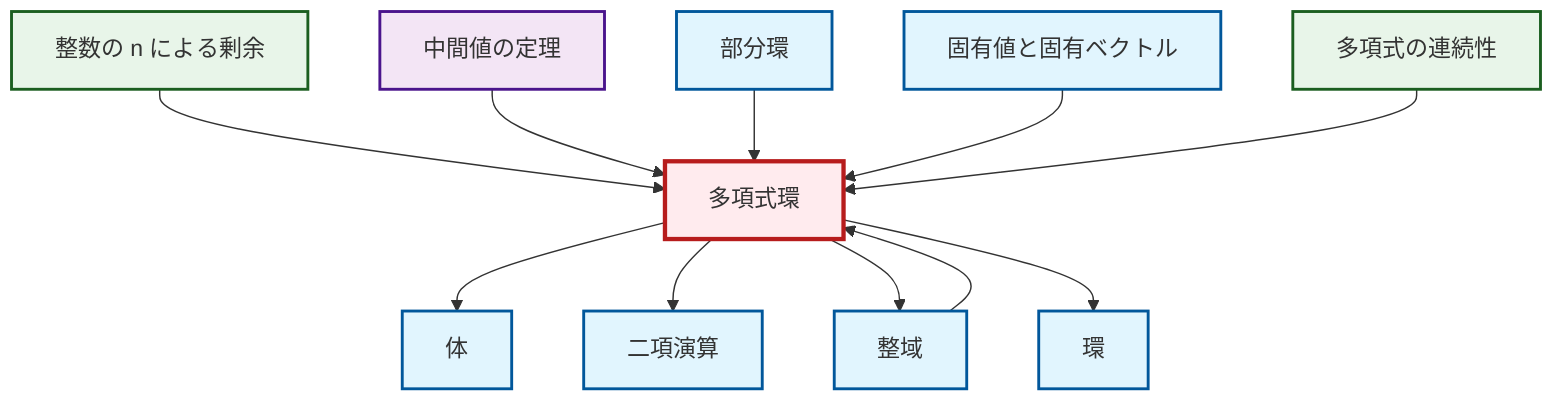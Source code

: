 graph TD
    classDef definition fill:#e1f5fe,stroke:#01579b,stroke-width:2px
    classDef theorem fill:#f3e5f5,stroke:#4a148c,stroke-width:2px
    classDef axiom fill:#fff3e0,stroke:#e65100,stroke-width:2px
    classDef example fill:#e8f5e9,stroke:#1b5e20,stroke-width:2px
    classDef current fill:#ffebee,stroke:#b71c1c,stroke-width:3px
    def-ring["環"]:::definition
    def-polynomial-ring["多項式環"]:::definition
    def-integral-domain["整域"]:::definition
    def-field["体"]:::definition
    ex-quotient-integers-mod-n["整数の n による剰余"]:::example
    ex-polynomial-continuity["多項式の連続性"]:::example
    def-subring["部分環"]:::definition
    def-binary-operation["二項演算"]:::definition
    thm-intermediate-value["中間値の定理"]:::theorem
    def-eigenvalue-eigenvector["固有値と固有ベクトル"]:::definition
    ex-quotient-integers-mod-n --> def-polynomial-ring
    def-polynomial-ring --> def-field
    def-polynomial-ring --> def-binary-operation
    thm-intermediate-value --> def-polynomial-ring
    def-subring --> def-polynomial-ring
    def-eigenvalue-eigenvector --> def-polynomial-ring
    def-integral-domain --> def-polynomial-ring
    def-polynomial-ring --> def-integral-domain
    ex-polynomial-continuity --> def-polynomial-ring
    def-polynomial-ring --> def-ring
    class def-polynomial-ring current